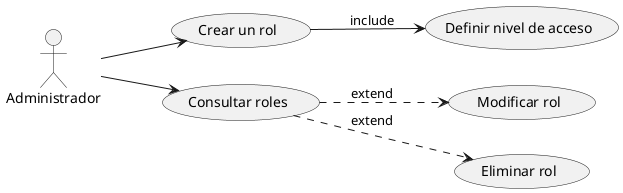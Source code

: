 @startuml "Gestión de Permisos (o roles)"
left to right direction

actor Administrador as adm

usecase "Crear un rol" as C1
usecase "Consultar roles" as CR
usecase "Definir nivel de acceso" as DNA
usecase "Modificar rol" as MR
usecase "Eliminar rol" as ER

adm --> (C1)
(C1) --> (DNA): include
adm --> (CR)
(CR) ..> (MR):extend
(CR) ..>(ER):extend

@enduml